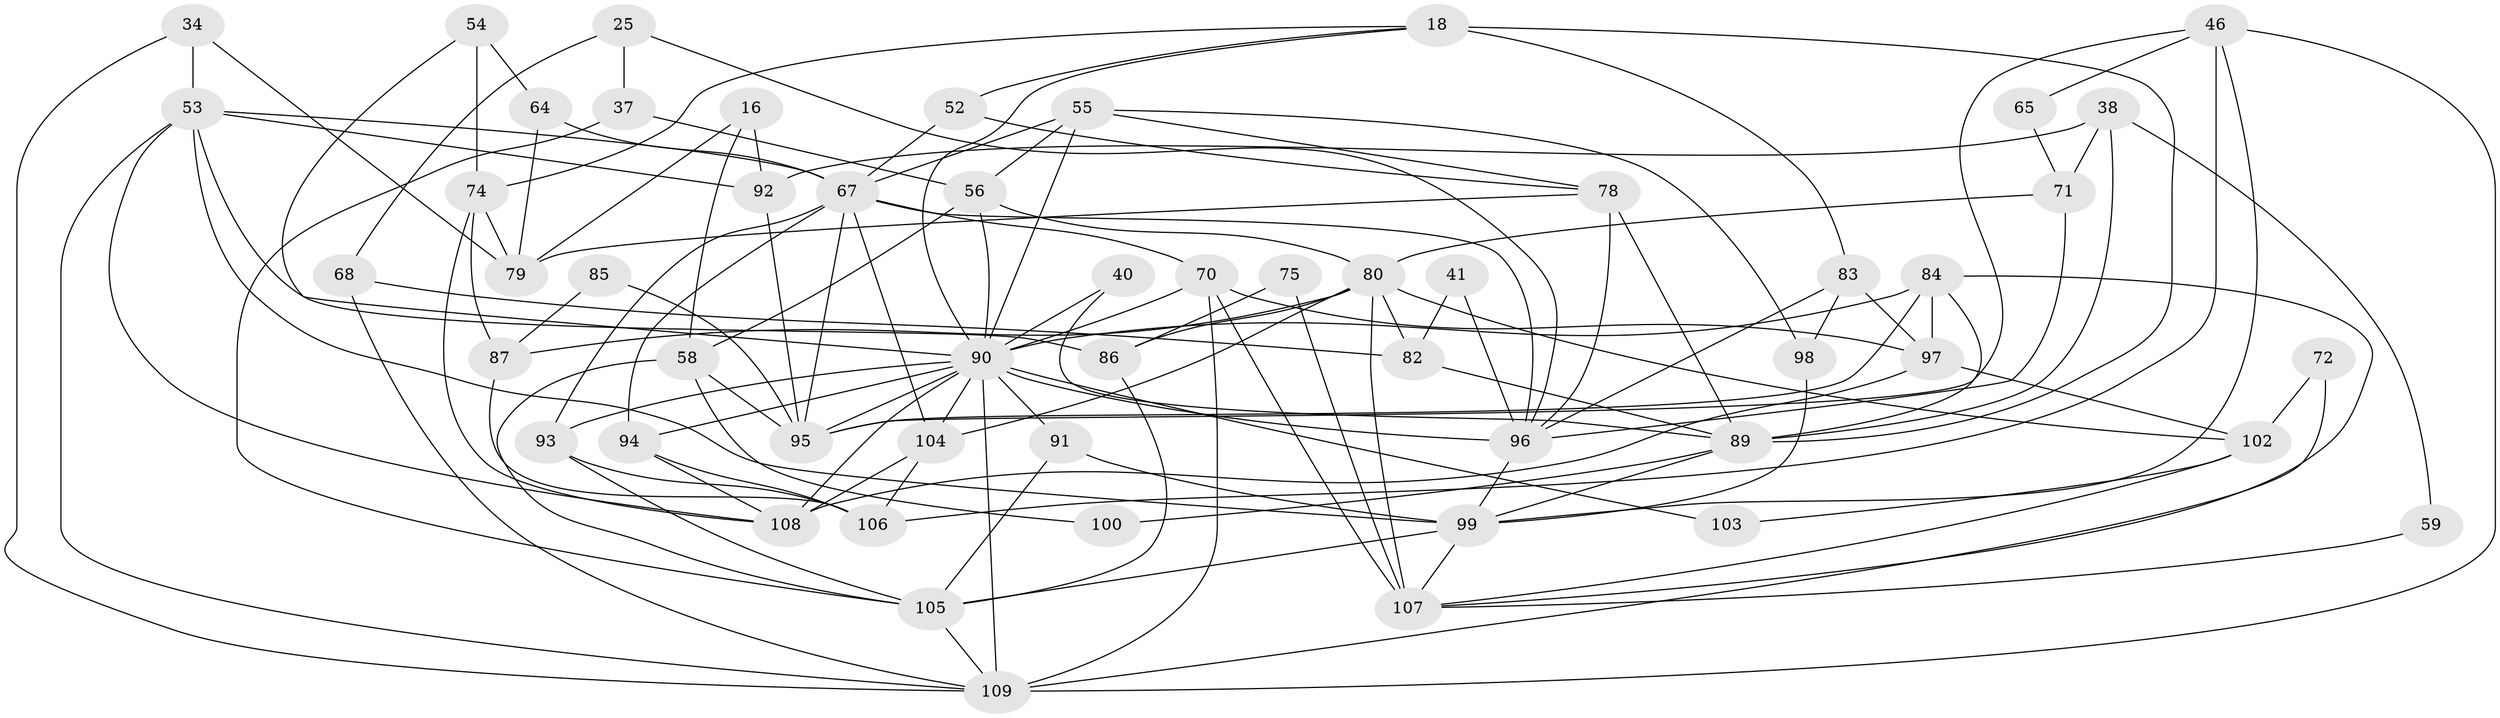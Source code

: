 // original degree distribution, {3: 0.30275229357798167, 5: 0.2018348623853211, 2: 0.11926605504587157, 4: 0.25688073394495414, 6: 0.045871559633027525, 7: 0.05504587155963303, 8: 0.009174311926605505, 9: 0.009174311926605505}
// Generated by graph-tools (version 1.1) at 2025/51/03/09/25 04:51:51]
// undirected, 54 vertices, 127 edges
graph export_dot {
graph [start="1"]
  node [color=gray90,style=filled];
  16;
  18 [super="+14"];
  25;
  34 [super="+3"];
  37 [super="+27"];
  38;
  40;
  41;
  46;
  52;
  53 [super="+2"];
  54;
  55 [super="+39"];
  56 [super="+48"];
  58 [super="+5"];
  59;
  64;
  65;
  67 [super="+15+10+21+32"];
  68;
  70 [super="+63"];
  71;
  72;
  74 [super="+20"];
  75;
  78 [super="+77"];
  79;
  80 [super="+8+49"];
  82;
  83;
  84 [super="+57+61"];
  85;
  86 [super="+35"];
  87;
  89 [super="+19"];
  90 [super="+26+51+81+45"];
  91;
  92 [super="+9"];
  93;
  94 [super="+36"];
  95 [super="+88"];
  96 [super="+31+43+69"];
  97 [super="+73"];
  98;
  99;
  100;
  102;
  103;
  104 [super="+13+44+62"];
  105 [super="+11+17"];
  106;
  107 [super="+7"];
  108;
  109 [super="+101+66"];
  16 -- 92;
  16 -- 58;
  16 -- 79;
  18 -- 52;
  18 -- 83;
  18 -- 89 [weight=2];
  18 -- 74;
  18 -- 90;
  25 -- 37 [weight=2];
  25 -- 68;
  25 -- 96;
  34 -- 53;
  34 -- 79;
  34 -- 109;
  37 -- 56;
  37 -- 105;
  38 -- 71;
  38 -- 59;
  38 -- 92;
  38 -- 89;
  40 -- 89;
  40 -- 90;
  41 -- 82;
  41 -- 96;
  46 -- 106;
  46 -- 99;
  46 -- 65;
  46 -- 95;
  46 -- 109;
  52 -- 78;
  52 -- 67;
  53 -- 92 [weight=2];
  53 -- 99;
  53 -- 108 [weight=2];
  53 -- 86;
  53 -- 67 [weight=2];
  53 -- 109;
  54 -- 64;
  54 -- 74;
  54 -- 90;
  55 -- 78;
  55 -- 90 [weight=3];
  55 -- 98;
  55 -- 67;
  55 -- 56 [weight=2];
  56 -- 80 [weight=2];
  56 -- 58;
  56 -- 90;
  58 -- 95;
  58 -- 100;
  58 -- 105;
  59 -- 107;
  64 -- 79;
  64 -- 67;
  65 -- 71;
  67 -- 93;
  67 -- 94;
  67 -- 104 [weight=2];
  67 -- 95 [weight=3];
  67 -- 70;
  67 -- 96 [weight=2];
  68 -- 82;
  68 -- 109;
  70 -- 97;
  70 -- 90 [weight=2];
  70 -- 107 [weight=2];
  70 -- 109;
  71 -- 80;
  71 -- 96 [weight=2];
  72 -- 102;
  72 -- 109;
  74 -- 108;
  74 -- 87;
  74 -- 79;
  75 -- 86;
  75 -- 107;
  78 -- 96 [weight=2];
  78 -- 89 [weight=2];
  78 -- 79;
  80 -- 107;
  80 -- 82;
  80 -- 86;
  80 -- 102;
  80 -- 87;
  80 -- 104;
  82 -- 89;
  83 -- 97;
  83 -- 98;
  83 -- 96;
  84 -- 89;
  84 -- 97;
  84 -- 107;
  84 -- 95;
  84 -- 90;
  85 -- 87;
  85 -- 95;
  86 -- 105;
  87 -- 106;
  89 -- 99;
  89 -- 100 [weight=2];
  90 -- 95 [weight=3];
  90 -- 104 [weight=2];
  90 -- 91 [weight=2];
  90 -- 103;
  90 -- 108;
  90 -- 109 [weight=3];
  90 -- 96 [weight=3];
  90 -- 93;
  90 -- 94 [weight=2];
  91 -- 99;
  91 -- 105;
  92 -- 95;
  93 -- 106;
  93 -- 105;
  94 -- 108;
  94 -- 106;
  96 -- 99;
  97 -- 102 [weight=2];
  97 -- 108;
  98 -- 99;
  99 -- 105;
  99 -- 107;
  102 -- 103;
  102 -- 107;
  104 -- 108 [weight=3];
  104 -- 106;
  105 -- 109 [weight=2];
}
